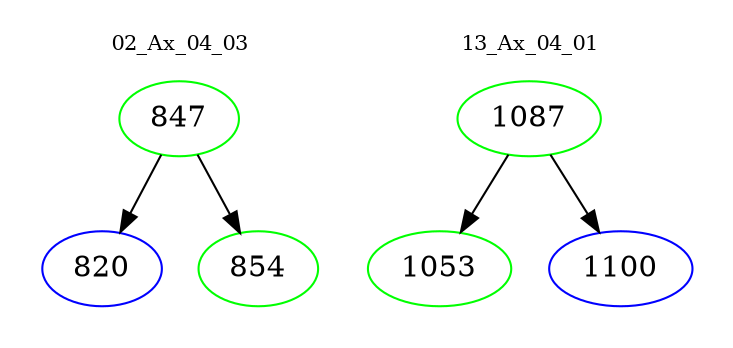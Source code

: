 digraph{
subgraph cluster_0 {
color = white
label = "02_Ax_04_03";
fontsize=10;
T0_847 [label="847", color="green"]
T0_847 -> T0_820 [color="black"]
T0_820 [label="820", color="blue"]
T0_847 -> T0_854 [color="black"]
T0_854 [label="854", color="green"]
}
subgraph cluster_1 {
color = white
label = "13_Ax_04_01";
fontsize=10;
T1_1087 [label="1087", color="green"]
T1_1087 -> T1_1053 [color="black"]
T1_1053 [label="1053", color="green"]
T1_1087 -> T1_1100 [color="black"]
T1_1100 [label="1100", color="blue"]
}
}
